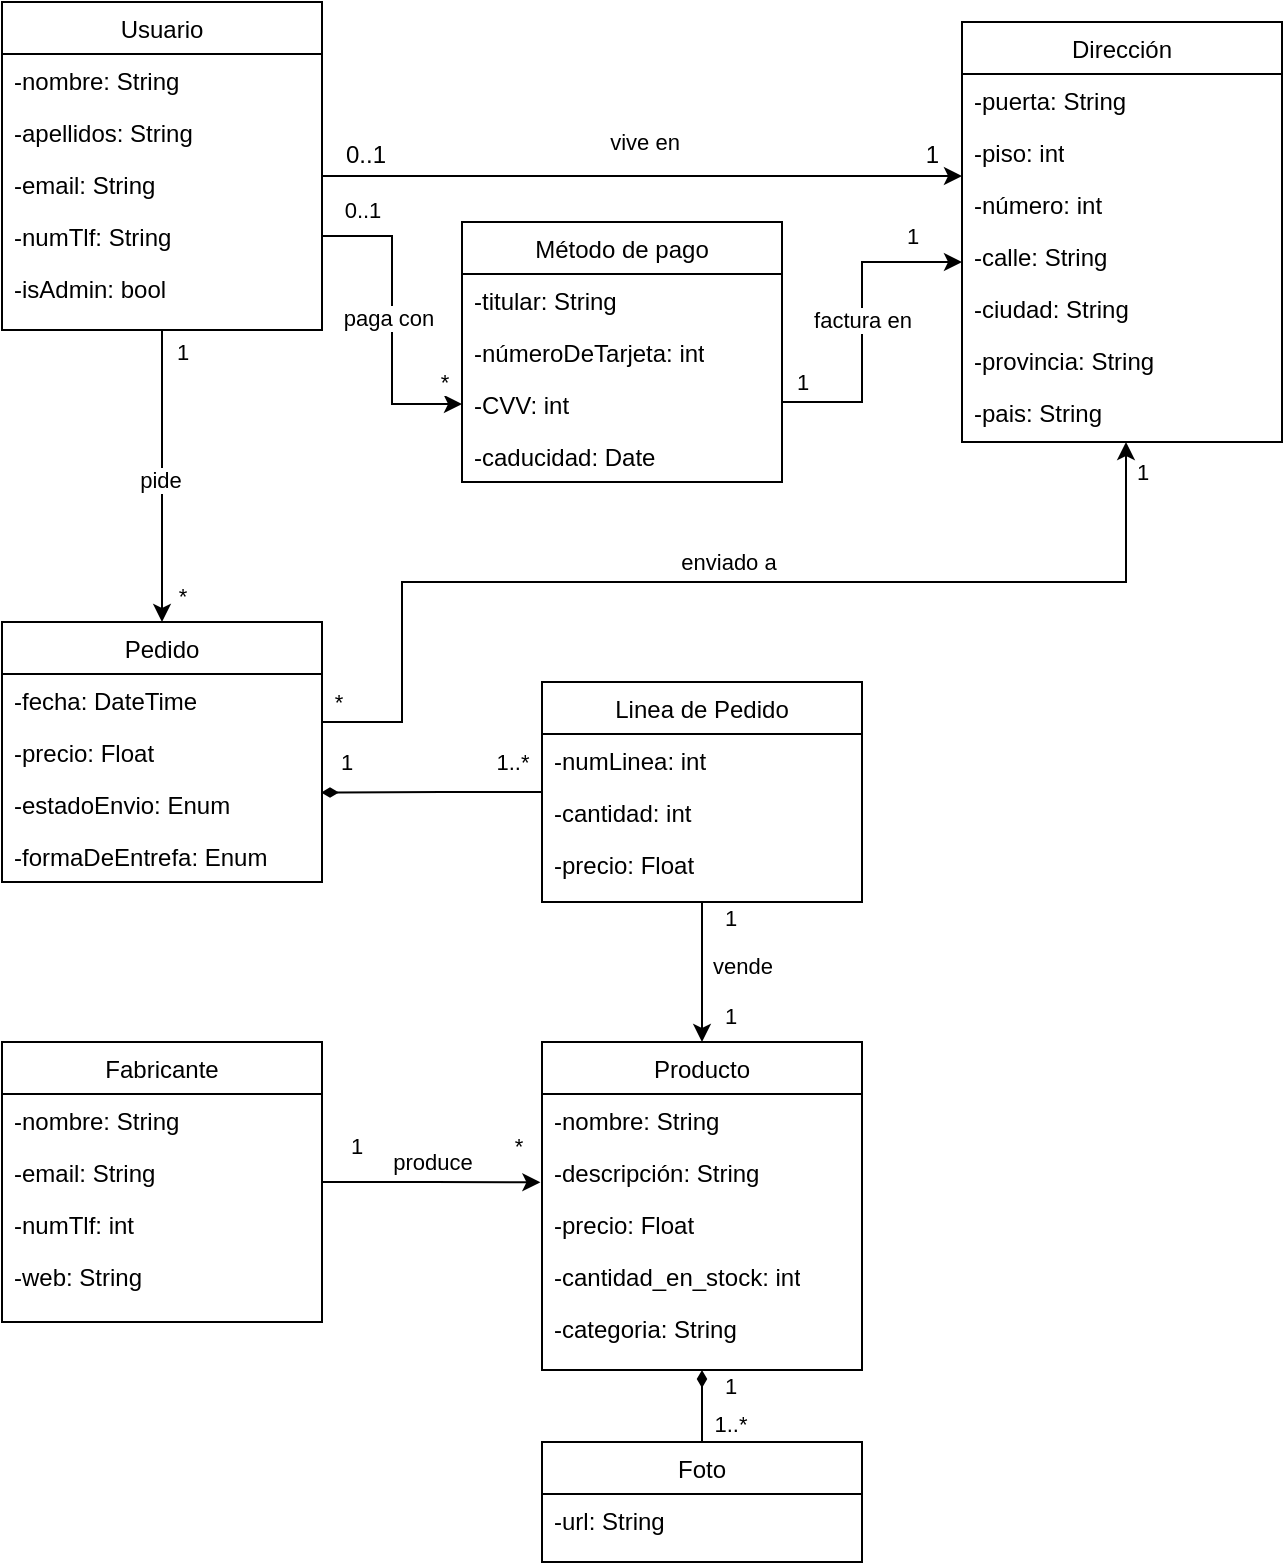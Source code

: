 <mxfile version="24.8.4">
  <diagram id="C5RBs43oDa-KdzZeNtuy" name="Page-1">
    <mxGraphModel dx="687" dy="1186" grid="1" gridSize="10" guides="1" tooltips="1" connect="1" arrows="1" fold="1" page="1" pageScale="1" pageWidth="827" pageHeight="1169" math="0" shadow="0">
      <root>
        <mxCell id="WIyWlLk6GJQsqaUBKTNV-0" />
        <mxCell id="WIyWlLk6GJQsqaUBKTNV-1" parent="WIyWlLk6GJQsqaUBKTNV-0" />
        <mxCell id="gXAIYLM7ONNMTptUoU4Z-79" style="edgeStyle=orthogonalEdgeStyle;rounded=0;orthogonalLoop=1;jettySize=auto;html=1;entryX=0.5;entryY=0;entryDx=0;entryDy=0;" edge="1" parent="WIyWlLk6GJQsqaUBKTNV-1" source="zkfFHV4jXpPFQw0GAbJ--0" target="gXAIYLM7ONNMTptUoU4Z-48">
          <mxGeometry relative="1" as="geometry" />
        </mxCell>
        <mxCell id="gXAIYLM7ONNMTptUoU4Z-80" value="1" style="edgeLabel;html=1;align=center;verticalAlign=middle;resizable=0;points=[];" vertex="1" connectable="0" parent="gXAIYLM7ONNMTptUoU4Z-79">
          <mxGeometry x="-0.845" y="-1" relative="1" as="geometry">
            <mxPoint x="11" y="-1" as="offset" />
          </mxGeometry>
        </mxCell>
        <mxCell id="gXAIYLM7ONNMTptUoU4Z-81" value="*" style="edgeLabel;html=1;align=center;verticalAlign=middle;resizable=0;points=[];" vertex="1" connectable="0" parent="gXAIYLM7ONNMTptUoU4Z-79">
          <mxGeometry x="0.822" relative="1" as="geometry">
            <mxPoint x="10" as="offset" />
          </mxGeometry>
        </mxCell>
        <mxCell id="gXAIYLM7ONNMTptUoU4Z-82" value="pide" style="edgeLabel;html=1;align=center;verticalAlign=middle;resizable=0;points=[];" vertex="1" connectable="0" parent="gXAIYLM7ONNMTptUoU4Z-79">
          <mxGeometry x="0.023" relative="1" as="geometry">
            <mxPoint x="-1" as="offset" />
          </mxGeometry>
        </mxCell>
        <mxCell id="zkfFHV4jXpPFQw0GAbJ--0" value="Usuario" style="swimlane;fontStyle=0;align=center;verticalAlign=top;childLayout=stackLayout;horizontal=1;startSize=26;horizontalStack=0;resizeParent=1;resizeLast=0;collapsible=1;marginBottom=0;rounded=0;shadow=0;strokeWidth=1;" parent="WIyWlLk6GJQsqaUBKTNV-1" vertex="1">
          <mxGeometry x="50" y="100" width="160" height="164" as="geometry">
            <mxRectangle x="230" y="140" width="160" height="26" as="alternateBounds" />
          </mxGeometry>
        </mxCell>
        <mxCell id="zkfFHV4jXpPFQw0GAbJ--1" value="-nombre: String" style="text;align=left;verticalAlign=top;spacingLeft=4;spacingRight=4;overflow=hidden;rotatable=0;points=[[0,0.5],[1,0.5]];portConstraint=eastwest;" parent="zkfFHV4jXpPFQw0GAbJ--0" vertex="1">
          <mxGeometry y="26" width="160" height="26" as="geometry" />
        </mxCell>
        <mxCell id="zkfFHV4jXpPFQw0GAbJ--2" value="-apellidos: String" style="text;align=left;verticalAlign=top;spacingLeft=4;spacingRight=4;overflow=hidden;rotatable=0;points=[[0,0.5],[1,0.5]];portConstraint=eastwest;rounded=0;shadow=0;html=0;" parent="zkfFHV4jXpPFQw0GAbJ--0" vertex="1">
          <mxGeometry y="52" width="160" height="26" as="geometry" />
        </mxCell>
        <mxCell id="zkfFHV4jXpPFQw0GAbJ--3" value="-email: String" style="text;align=left;verticalAlign=top;spacingLeft=4;spacingRight=4;overflow=hidden;rotatable=0;points=[[0,0.5],[1,0.5]];portConstraint=eastwest;rounded=0;shadow=0;html=0;" parent="zkfFHV4jXpPFQw0GAbJ--0" vertex="1">
          <mxGeometry y="78" width="160" height="26" as="geometry" />
        </mxCell>
        <mxCell id="gXAIYLM7ONNMTptUoU4Z-1" value="-numTlf: String" style="text;strokeColor=none;fillColor=none;align=left;verticalAlign=top;spacingLeft=4;spacingRight=4;overflow=hidden;rotatable=0;points=[[0,0.5],[1,0.5]];portConstraint=eastwest;whiteSpace=wrap;html=1;" vertex="1" parent="zkfFHV4jXpPFQw0GAbJ--0">
          <mxGeometry y="104" width="160" height="26" as="geometry" />
        </mxCell>
        <mxCell id="gXAIYLM7ONNMTptUoU4Z-5" value="-isAdmin: bool" style="text;strokeColor=none;fillColor=none;align=left;verticalAlign=top;spacingLeft=4;spacingRight=4;overflow=hidden;rotatable=0;points=[[0,0.5],[1,0.5]];portConstraint=eastwest;whiteSpace=wrap;html=1;" vertex="1" parent="zkfFHV4jXpPFQw0GAbJ--0">
          <mxGeometry y="130" width="160" height="26" as="geometry" />
        </mxCell>
        <mxCell id="zkfFHV4jXpPFQw0GAbJ--6" value="Producto" style="swimlane;fontStyle=0;align=center;verticalAlign=top;childLayout=stackLayout;horizontal=1;startSize=26;horizontalStack=0;resizeParent=1;resizeLast=0;collapsible=1;marginBottom=0;rounded=0;shadow=0;strokeWidth=1;" parent="WIyWlLk6GJQsqaUBKTNV-1" vertex="1">
          <mxGeometry x="320" y="620" width="160" height="164" as="geometry">
            <mxRectangle x="130" y="380" width="160" height="26" as="alternateBounds" />
          </mxGeometry>
        </mxCell>
        <mxCell id="zkfFHV4jXpPFQw0GAbJ--7" value="-nombre: String" style="text;align=left;verticalAlign=top;spacingLeft=4;spacingRight=4;overflow=hidden;rotatable=0;points=[[0,0.5],[1,0.5]];portConstraint=eastwest;" parent="zkfFHV4jXpPFQw0GAbJ--6" vertex="1">
          <mxGeometry y="26" width="160" height="26" as="geometry" />
        </mxCell>
        <mxCell id="zkfFHV4jXpPFQw0GAbJ--8" value="-descripción: String" style="text;align=left;verticalAlign=top;spacingLeft=4;spacingRight=4;overflow=hidden;rotatable=0;points=[[0,0.5],[1,0.5]];portConstraint=eastwest;rounded=0;shadow=0;html=0;" parent="zkfFHV4jXpPFQw0GAbJ--6" vertex="1">
          <mxGeometry y="52" width="160" height="26" as="geometry" />
        </mxCell>
        <mxCell id="gXAIYLM7ONNMTptUoU4Z-24" value="-precio: Float" style="text;strokeColor=none;fillColor=none;align=left;verticalAlign=top;spacingLeft=4;spacingRight=4;overflow=hidden;rotatable=0;points=[[0,0.5],[1,0.5]];portConstraint=eastwest;whiteSpace=wrap;html=1;" vertex="1" parent="zkfFHV4jXpPFQw0GAbJ--6">
          <mxGeometry y="78" width="160" height="26" as="geometry" />
        </mxCell>
        <mxCell id="gXAIYLM7ONNMTptUoU4Z-25" value="-cantidad_en_stock: int" style="text;strokeColor=none;fillColor=none;align=left;verticalAlign=top;spacingLeft=4;spacingRight=4;overflow=hidden;rotatable=0;points=[[0,0.5],[1,0.5]];portConstraint=eastwest;whiteSpace=wrap;html=1;" vertex="1" parent="zkfFHV4jXpPFQw0GAbJ--6">
          <mxGeometry y="104" width="160" height="26" as="geometry" />
        </mxCell>
        <mxCell id="gXAIYLM7ONNMTptUoU4Z-26" value="-categoria: String" style="text;strokeColor=none;fillColor=none;align=left;verticalAlign=top;spacingLeft=4;spacingRight=4;overflow=hidden;rotatable=0;points=[[0,0.5],[1,0.5]];portConstraint=eastwest;whiteSpace=wrap;html=1;" vertex="1" parent="zkfFHV4jXpPFQw0GAbJ--6">
          <mxGeometry y="130" width="160" height="26" as="geometry" />
        </mxCell>
        <mxCell id="zkfFHV4jXpPFQw0GAbJ--17" value="Dirección" style="swimlane;fontStyle=0;align=center;verticalAlign=top;childLayout=stackLayout;horizontal=1;startSize=26;horizontalStack=0;resizeParent=1;resizeLast=0;collapsible=1;marginBottom=0;rounded=0;shadow=0;strokeWidth=1;" parent="WIyWlLk6GJQsqaUBKTNV-1" vertex="1">
          <mxGeometry x="530" y="110" width="160" height="210" as="geometry">
            <mxRectangle x="550" y="140" width="160" height="26" as="alternateBounds" />
          </mxGeometry>
        </mxCell>
        <mxCell id="gXAIYLM7ONNMTptUoU4Z-3" value="-puerta: String" style="text;strokeColor=none;fillColor=none;align=left;verticalAlign=top;spacingLeft=4;spacingRight=4;overflow=hidden;rotatable=0;points=[[0,0.5],[1,0.5]];portConstraint=eastwest;whiteSpace=wrap;html=1;" vertex="1" parent="zkfFHV4jXpPFQw0GAbJ--17">
          <mxGeometry y="26" width="160" height="26" as="geometry" />
        </mxCell>
        <mxCell id="gXAIYLM7ONNMTptUoU4Z-4" value="-piso: int" style="text;strokeColor=none;fillColor=none;align=left;verticalAlign=top;spacingLeft=4;spacingRight=4;overflow=hidden;rotatable=0;points=[[0,0.5],[1,0.5]];portConstraint=eastwest;whiteSpace=wrap;html=1;" vertex="1" parent="zkfFHV4jXpPFQw0GAbJ--17">
          <mxGeometry y="52" width="160" height="26" as="geometry" />
        </mxCell>
        <mxCell id="zkfFHV4jXpPFQw0GAbJ--22" value="-número: int" style="text;align=left;verticalAlign=top;spacingLeft=4;spacingRight=4;overflow=hidden;rotatable=0;points=[[0,0.5],[1,0.5]];portConstraint=eastwest;rounded=0;shadow=0;html=0;" parent="zkfFHV4jXpPFQw0GAbJ--17" vertex="1">
          <mxGeometry y="78" width="160" height="26" as="geometry" />
        </mxCell>
        <mxCell id="zkfFHV4jXpPFQw0GAbJ--18" value="-calle: String" style="text;align=left;verticalAlign=top;spacingLeft=4;spacingRight=4;overflow=hidden;rotatable=0;points=[[0,0.5],[1,0.5]];portConstraint=eastwest;" parent="zkfFHV4jXpPFQw0GAbJ--17" vertex="1">
          <mxGeometry y="104" width="160" height="26" as="geometry" />
        </mxCell>
        <mxCell id="zkfFHV4jXpPFQw0GAbJ--19" value="-ciudad: String" style="text;align=left;verticalAlign=top;spacingLeft=4;spacingRight=4;overflow=hidden;rotatable=0;points=[[0,0.5],[1,0.5]];portConstraint=eastwest;rounded=0;shadow=0;html=0;" parent="zkfFHV4jXpPFQw0GAbJ--17" vertex="1">
          <mxGeometry y="130" width="160" height="26" as="geometry" />
        </mxCell>
        <mxCell id="zkfFHV4jXpPFQw0GAbJ--20" value="-provincia: String" style="text;align=left;verticalAlign=top;spacingLeft=4;spacingRight=4;overflow=hidden;rotatable=0;points=[[0,0.5],[1,0.5]];portConstraint=eastwest;rounded=0;shadow=0;html=0;" parent="zkfFHV4jXpPFQw0GAbJ--17" vertex="1">
          <mxGeometry y="156" width="160" height="26" as="geometry" />
        </mxCell>
        <mxCell id="zkfFHV4jXpPFQw0GAbJ--21" value="-pais: String" style="text;align=left;verticalAlign=top;spacingLeft=4;spacingRight=4;overflow=hidden;rotatable=0;points=[[0,0.5],[1,0.5]];portConstraint=eastwest;rounded=0;shadow=0;html=0;" parent="zkfFHV4jXpPFQw0GAbJ--17" vertex="1">
          <mxGeometry y="182" width="160" height="26" as="geometry" />
        </mxCell>
        <mxCell id="zkfFHV4jXpPFQw0GAbJ--26" value="" style="endArrow=classic;shadow=0;strokeWidth=1;rounded=0;curved=0;endFill=1;edgeStyle=elbowEdgeStyle;elbow=vertical;" parent="WIyWlLk6GJQsqaUBKTNV-1" source="zkfFHV4jXpPFQw0GAbJ--0" target="zkfFHV4jXpPFQw0GAbJ--17" edge="1">
          <mxGeometry x="0.5" y="41" relative="1" as="geometry">
            <mxPoint x="380" y="192" as="sourcePoint" />
            <mxPoint x="540" y="192" as="targetPoint" />
            <mxPoint x="-40" y="32" as="offset" />
          </mxGeometry>
        </mxCell>
        <mxCell id="zkfFHV4jXpPFQw0GAbJ--27" value="0..1" style="resizable=0;align=left;verticalAlign=bottom;labelBackgroundColor=none;fontSize=12;" parent="zkfFHV4jXpPFQw0GAbJ--26" connectable="0" vertex="1">
          <mxGeometry x="-1" relative="1" as="geometry">
            <mxPoint x="10" y="-2" as="offset" />
          </mxGeometry>
        </mxCell>
        <mxCell id="zkfFHV4jXpPFQw0GAbJ--28" value="1" style="resizable=0;align=right;verticalAlign=bottom;labelBackgroundColor=none;fontSize=12;" parent="zkfFHV4jXpPFQw0GAbJ--26" connectable="0" vertex="1">
          <mxGeometry x="1" relative="1" as="geometry">
            <mxPoint x="-10" y="-2" as="offset" />
          </mxGeometry>
        </mxCell>
        <mxCell id="gXAIYLM7ONNMTptUoU4Z-17" value="vive en" style="edgeLabel;html=1;align=center;verticalAlign=middle;resizable=0;points=[];" vertex="1" connectable="0" parent="zkfFHV4jXpPFQw0GAbJ--26">
          <mxGeometry x="0.209" y="-1" relative="1" as="geometry">
            <mxPoint x="-33" y="-18" as="offset" />
          </mxGeometry>
        </mxCell>
        <mxCell id="gXAIYLM7ONNMTptUoU4Z-37" style="edgeStyle=orthogonalEdgeStyle;rounded=0;orthogonalLoop=1;jettySize=auto;html=1;" edge="1" parent="WIyWlLk6GJQsqaUBKTNV-1" source="gXAIYLM7ONNMTptUoU4Z-6">
          <mxGeometry relative="1" as="geometry">
            <mxPoint x="530" y="230" as="targetPoint" />
            <Array as="points">
              <mxPoint x="480" y="300" />
              <mxPoint x="480" y="230" />
              <mxPoint x="530" y="230" />
            </Array>
          </mxGeometry>
        </mxCell>
        <mxCell id="gXAIYLM7ONNMTptUoU4Z-38" value="factura en " style="edgeLabel;html=1;align=center;verticalAlign=middle;resizable=0;points=[];" vertex="1" connectable="0" parent="gXAIYLM7ONNMTptUoU4Z-37">
          <mxGeometry x="0.01" relative="1" as="geometry">
            <mxPoint as="offset" />
          </mxGeometry>
        </mxCell>
        <mxCell id="gXAIYLM7ONNMTptUoU4Z-40" value="1" style="edgeLabel;html=1;align=center;verticalAlign=middle;resizable=0;points=[];" vertex="1" connectable="0" parent="gXAIYLM7ONNMTptUoU4Z-37">
          <mxGeometry x="0.777" y="-3" relative="1" as="geometry">
            <mxPoint x="-7" y="-16" as="offset" />
          </mxGeometry>
        </mxCell>
        <mxCell id="gXAIYLM7ONNMTptUoU4Z-41" value="1" style="edgeLabel;html=1;align=center;verticalAlign=middle;resizable=0;points=[];" vertex="1" connectable="0" parent="gXAIYLM7ONNMTptUoU4Z-37">
          <mxGeometry x="-0.876" relative="1" as="geometry">
            <mxPoint y="-10" as="offset" />
          </mxGeometry>
        </mxCell>
        <mxCell id="gXAIYLM7ONNMTptUoU4Z-6" value="Método de pago" style="swimlane;fontStyle=0;align=center;verticalAlign=top;childLayout=stackLayout;horizontal=1;startSize=26;horizontalStack=0;resizeParent=1;resizeLast=0;collapsible=1;marginBottom=0;rounded=0;shadow=0;strokeWidth=1;" vertex="1" parent="WIyWlLk6GJQsqaUBKTNV-1">
          <mxGeometry x="280" y="210" width="160" height="130" as="geometry">
            <mxRectangle x="550" y="140" width="160" height="26" as="alternateBounds" />
          </mxGeometry>
        </mxCell>
        <mxCell id="gXAIYLM7ONNMTptUoU4Z-7" value="-titular: String" style="text;strokeColor=none;fillColor=none;align=left;verticalAlign=top;spacingLeft=4;spacingRight=4;overflow=hidden;rotatable=0;points=[[0,0.5],[1,0.5]];portConstraint=eastwest;whiteSpace=wrap;html=1;" vertex="1" parent="gXAIYLM7ONNMTptUoU4Z-6">
          <mxGeometry y="26" width="160" height="26" as="geometry" />
        </mxCell>
        <mxCell id="gXAIYLM7ONNMTptUoU4Z-8" value="-númeroDeTarjeta: int" style="text;strokeColor=none;fillColor=none;align=left;verticalAlign=top;spacingLeft=4;spacingRight=4;overflow=hidden;rotatable=0;points=[[0,0.5],[1,0.5]];portConstraint=eastwest;whiteSpace=wrap;html=1;" vertex="1" parent="gXAIYLM7ONNMTptUoU4Z-6">
          <mxGeometry y="52" width="160" height="26" as="geometry" />
        </mxCell>
        <mxCell id="gXAIYLM7ONNMTptUoU4Z-10" value="-CVV: int" style="text;align=left;verticalAlign=top;spacingLeft=4;spacingRight=4;overflow=hidden;rotatable=0;points=[[0,0.5],[1,0.5]];portConstraint=eastwest;" vertex="1" parent="gXAIYLM7ONNMTptUoU4Z-6">
          <mxGeometry y="78" width="160" height="26" as="geometry" />
        </mxCell>
        <mxCell id="gXAIYLM7ONNMTptUoU4Z-9" value="-caducidad: Date" style="text;align=left;verticalAlign=top;spacingLeft=4;spacingRight=4;overflow=hidden;rotatable=0;points=[[0,0.5],[1,0.5]];portConstraint=eastwest;rounded=0;shadow=0;html=0;" vertex="1" parent="gXAIYLM7ONNMTptUoU4Z-6">
          <mxGeometry y="104" width="160" height="26" as="geometry" />
        </mxCell>
        <mxCell id="gXAIYLM7ONNMTptUoU4Z-27" value="Fabricante" style="swimlane;fontStyle=0;align=center;verticalAlign=top;childLayout=stackLayout;horizontal=1;startSize=26;horizontalStack=0;resizeParent=1;resizeLast=0;collapsible=1;marginBottom=0;rounded=0;shadow=0;strokeWidth=1;" vertex="1" parent="WIyWlLk6GJQsqaUBKTNV-1">
          <mxGeometry x="50" y="620" width="160" height="140" as="geometry">
            <mxRectangle x="130" y="380" width="160" height="26" as="alternateBounds" />
          </mxGeometry>
        </mxCell>
        <mxCell id="gXAIYLM7ONNMTptUoU4Z-28" value="-nombre: String" style="text;align=left;verticalAlign=top;spacingLeft=4;spacingRight=4;overflow=hidden;rotatable=0;points=[[0,0.5],[1,0.5]];portConstraint=eastwest;" vertex="1" parent="gXAIYLM7ONNMTptUoU4Z-27">
          <mxGeometry y="26" width="160" height="26" as="geometry" />
        </mxCell>
        <mxCell id="gXAIYLM7ONNMTptUoU4Z-29" value="-email: String" style="text;align=left;verticalAlign=top;spacingLeft=4;spacingRight=4;overflow=hidden;rotatable=0;points=[[0,0.5],[1,0.5]];portConstraint=eastwest;rounded=0;shadow=0;html=0;" vertex="1" parent="gXAIYLM7ONNMTptUoU4Z-27">
          <mxGeometry y="52" width="160" height="26" as="geometry" />
        </mxCell>
        <mxCell id="gXAIYLM7ONNMTptUoU4Z-31" value="-numTlf: int" style="text;strokeColor=none;fillColor=none;align=left;verticalAlign=top;spacingLeft=4;spacingRight=4;overflow=hidden;rotatable=0;points=[[0,0.5],[1,0.5]];portConstraint=eastwest;whiteSpace=wrap;html=1;" vertex="1" parent="gXAIYLM7ONNMTptUoU4Z-27">
          <mxGeometry y="78" width="160" height="26" as="geometry" />
        </mxCell>
        <mxCell id="gXAIYLM7ONNMTptUoU4Z-30" value="-web: String" style="text;strokeColor=none;fillColor=none;align=left;verticalAlign=top;spacingLeft=4;spacingRight=4;overflow=hidden;rotatable=0;points=[[0,0.5],[1,0.5]];portConstraint=eastwest;whiteSpace=wrap;html=1;" vertex="1" parent="gXAIYLM7ONNMTptUoU4Z-27">
          <mxGeometry y="104" width="160" height="26" as="geometry" />
        </mxCell>
        <mxCell id="gXAIYLM7ONNMTptUoU4Z-33" style="edgeStyle=orthogonalEdgeStyle;rounded=0;orthogonalLoop=1;jettySize=auto;html=1;entryX=0;entryY=0.5;entryDx=0;entryDy=0;" edge="1" parent="WIyWlLk6GJQsqaUBKTNV-1" source="gXAIYLM7ONNMTptUoU4Z-1" target="gXAIYLM7ONNMTptUoU4Z-10">
          <mxGeometry relative="1" as="geometry" />
        </mxCell>
        <mxCell id="gXAIYLM7ONNMTptUoU4Z-34" value="0..1" style="edgeLabel;html=1;align=center;verticalAlign=middle;resizable=0;points=[];" vertex="1" connectable="0" parent="gXAIYLM7ONNMTptUoU4Z-33">
          <mxGeometry x="-0.93" relative="1" as="geometry">
            <mxPoint x="14" y="-13" as="offset" />
          </mxGeometry>
        </mxCell>
        <mxCell id="gXAIYLM7ONNMTptUoU4Z-35" value="*" style="edgeLabel;html=1;align=center;verticalAlign=middle;resizable=0;points=[];" vertex="1" connectable="0" parent="gXAIYLM7ONNMTptUoU4Z-33">
          <mxGeometry x="0.938" y="1" relative="1" as="geometry">
            <mxPoint x="-4" y="-10" as="offset" />
          </mxGeometry>
        </mxCell>
        <mxCell id="gXAIYLM7ONNMTptUoU4Z-36" value="paga con" style="edgeLabel;html=1;align=center;verticalAlign=middle;resizable=0;points=[];" vertex="1" connectable="0" parent="gXAIYLM7ONNMTptUoU4Z-33">
          <mxGeometry x="-0.012" y="-2" relative="1" as="geometry">
            <mxPoint as="offset" />
          </mxGeometry>
        </mxCell>
        <mxCell id="gXAIYLM7ONNMTptUoU4Z-42" style="edgeStyle=orthogonalEdgeStyle;rounded=0;orthogonalLoop=1;jettySize=auto;html=1;entryX=-0.005;entryY=0.698;entryDx=0;entryDy=0;entryPerimeter=0;" edge="1" parent="WIyWlLk6GJQsqaUBKTNV-1" source="gXAIYLM7ONNMTptUoU4Z-27" target="zkfFHV4jXpPFQw0GAbJ--8">
          <mxGeometry relative="1" as="geometry">
            <mxPoint x="300" y="690" as="targetPoint" />
          </mxGeometry>
        </mxCell>
        <mxCell id="gXAIYLM7ONNMTptUoU4Z-43" value="1" style="edgeLabel;html=1;align=center;verticalAlign=middle;resizable=0;points=[];" vertex="1" connectable="0" parent="gXAIYLM7ONNMTptUoU4Z-42">
          <mxGeometry x="-0.702" relative="1" as="geometry">
            <mxPoint y="-18" as="offset" />
          </mxGeometry>
        </mxCell>
        <mxCell id="gXAIYLM7ONNMTptUoU4Z-44" value="*" style="edgeLabel;html=1;align=center;verticalAlign=middle;resizable=0;points=[];" vertex="1" connectable="0" parent="gXAIYLM7ONNMTptUoU4Z-42">
          <mxGeometry x="0.798" y="2" relative="1" as="geometry">
            <mxPoint x="-1" y="-16" as="offset" />
          </mxGeometry>
        </mxCell>
        <mxCell id="gXAIYLM7ONNMTptUoU4Z-45" value="produce" style="edgeLabel;html=1;align=center;verticalAlign=middle;resizable=0;points=[];" vertex="1" connectable="0" parent="gXAIYLM7ONNMTptUoU4Z-42">
          <mxGeometry x="0.01" relative="1" as="geometry">
            <mxPoint y="-10" as="offset" />
          </mxGeometry>
        </mxCell>
        <mxCell id="gXAIYLM7ONNMTptUoU4Z-48" value="Pedido" style="swimlane;fontStyle=0;align=center;verticalAlign=top;childLayout=stackLayout;horizontal=1;startSize=26;horizontalStack=0;resizeParent=1;resizeLast=0;collapsible=1;marginBottom=0;rounded=0;shadow=0;strokeWidth=1;" vertex="1" parent="WIyWlLk6GJQsqaUBKTNV-1">
          <mxGeometry x="50" y="410" width="160" height="130" as="geometry">
            <mxRectangle x="130" y="380" width="160" height="26" as="alternateBounds" />
          </mxGeometry>
        </mxCell>
        <mxCell id="gXAIYLM7ONNMTptUoU4Z-49" value="-fecha: DateTime" style="text;align=left;verticalAlign=top;spacingLeft=4;spacingRight=4;overflow=hidden;rotatable=0;points=[[0,0.5],[1,0.5]];portConstraint=eastwest;" vertex="1" parent="gXAIYLM7ONNMTptUoU4Z-48">
          <mxGeometry y="26" width="160" height="26" as="geometry" />
        </mxCell>
        <mxCell id="gXAIYLM7ONNMTptUoU4Z-62" value="-precio: Float" style="text;strokeColor=none;fillColor=none;align=left;verticalAlign=top;spacingLeft=4;spacingRight=4;overflow=hidden;rotatable=0;points=[[0,0.5],[1,0.5]];portConstraint=eastwest;whiteSpace=wrap;html=1;" vertex="1" parent="gXAIYLM7ONNMTptUoU4Z-48">
          <mxGeometry y="52" width="160" height="26" as="geometry" />
        </mxCell>
        <mxCell id="gXAIYLM7ONNMTptUoU4Z-50" value="-estadoEnvio: Enum" style="text;align=left;verticalAlign=top;spacingLeft=4;spacingRight=4;overflow=hidden;rotatable=0;points=[[0,0.5],[1,0.5]];portConstraint=eastwest;rounded=0;shadow=0;html=0;" vertex="1" parent="gXAIYLM7ONNMTptUoU4Z-48">
          <mxGeometry y="78" width="160" height="26" as="geometry" />
        </mxCell>
        <mxCell id="gXAIYLM7ONNMTptUoU4Z-51" value="-formaDeEntrefa: Enum" style="text;strokeColor=none;fillColor=none;align=left;verticalAlign=top;spacingLeft=4;spacingRight=4;overflow=hidden;rotatable=0;points=[[0,0.5],[1,0.5]];portConstraint=eastwest;whiteSpace=wrap;html=1;" vertex="1" parent="gXAIYLM7ONNMTptUoU4Z-48">
          <mxGeometry y="104" width="160" height="26" as="geometry" />
        </mxCell>
        <mxCell id="gXAIYLM7ONNMTptUoU4Z-73" style="edgeStyle=orthogonalEdgeStyle;rounded=0;orthogonalLoop=1;jettySize=auto;html=1;entryX=0.5;entryY=0;entryDx=0;entryDy=0;" edge="1" parent="WIyWlLk6GJQsqaUBKTNV-1" source="gXAIYLM7ONNMTptUoU4Z-53" target="zkfFHV4jXpPFQw0GAbJ--6">
          <mxGeometry relative="1" as="geometry" />
        </mxCell>
        <mxCell id="gXAIYLM7ONNMTptUoU4Z-74" value="vende" style="edgeLabel;html=1;align=center;verticalAlign=middle;resizable=0;points=[];" vertex="1" connectable="0" parent="gXAIYLM7ONNMTptUoU4Z-73">
          <mxGeometry x="-0.104" y="1" relative="1" as="geometry">
            <mxPoint x="19" as="offset" />
          </mxGeometry>
        </mxCell>
        <mxCell id="gXAIYLM7ONNMTptUoU4Z-75" value="1" style="edgeLabel;html=1;align=center;verticalAlign=middle;resizable=0;points=[];" vertex="1" connectable="0" parent="gXAIYLM7ONNMTptUoU4Z-73">
          <mxGeometry x="-0.77" y="3" relative="1" as="geometry">
            <mxPoint x="11" as="offset" />
          </mxGeometry>
        </mxCell>
        <mxCell id="gXAIYLM7ONNMTptUoU4Z-76" value="1" style="edgeLabel;html=1;align=center;verticalAlign=middle;resizable=0;points=[];" vertex="1" connectable="0" parent="gXAIYLM7ONNMTptUoU4Z-73">
          <mxGeometry x="0.415" relative="1" as="geometry">
            <mxPoint x="14" y="7" as="offset" />
          </mxGeometry>
        </mxCell>
        <mxCell id="gXAIYLM7ONNMTptUoU4Z-53" value="Linea de Pedido" style="swimlane;fontStyle=0;align=center;verticalAlign=top;childLayout=stackLayout;horizontal=1;startSize=26;horizontalStack=0;resizeParent=1;resizeLast=0;collapsible=1;marginBottom=0;rounded=0;shadow=0;strokeWidth=1;" vertex="1" parent="WIyWlLk6GJQsqaUBKTNV-1">
          <mxGeometry x="320" y="440" width="160" height="110" as="geometry">
            <mxRectangle x="130" y="380" width="160" height="26" as="alternateBounds" />
          </mxGeometry>
        </mxCell>
        <mxCell id="gXAIYLM7ONNMTptUoU4Z-54" value="-numLinea: int" style="text;align=left;verticalAlign=top;spacingLeft=4;spacingRight=4;overflow=hidden;rotatable=0;points=[[0,0.5],[1,0.5]];portConstraint=eastwest;" vertex="1" parent="gXAIYLM7ONNMTptUoU4Z-53">
          <mxGeometry y="26" width="160" height="26" as="geometry" />
        </mxCell>
        <mxCell id="gXAIYLM7ONNMTptUoU4Z-55" value="-cantidad: int" style="text;align=left;verticalAlign=top;spacingLeft=4;spacingRight=4;overflow=hidden;rotatable=0;points=[[0,0.5],[1,0.5]];portConstraint=eastwest;rounded=0;shadow=0;html=0;" vertex="1" parent="gXAIYLM7ONNMTptUoU4Z-53">
          <mxGeometry y="52" width="160" height="26" as="geometry" />
        </mxCell>
        <mxCell id="gXAIYLM7ONNMTptUoU4Z-56" value="-precio: Float" style="text;strokeColor=none;fillColor=none;align=left;verticalAlign=top;spacingLeft=4;spacingRight=4;overflow=hidden;rotatable=0;points=[[0,0.5],[1,0.5]];portConstraint=eastwest;whiteSpace=wrap;html=1;" vertex="1" parent="gXAIYLM7ONNMTptUoU4Z-53">
          <mxGeometry y="78" width="160" height="26" as="geometry" />
        </mxCell>
        <mxCell id="gXAIYLM7ONNMTptUoU4Z-60" style="edgeStyle=orthogonalEdgeStyle;rounded=0;orthogonalLoop=1;jettySize=auto;html=1;endArrow=diamondThin;endFill=1;entryX=0.997;entryY=0.28;entryDx=0;entryDy=0;entryPerimeter=0;" edge="1" parent="WIyWlLk6GJQsqaUBKTNV-1" source="gXAIYLM7ONNMTptUoU4Z-53" target="gXAIYLM7ONNMTptUoU4Z-50">
          <mxGeometry relative="1" as="geometry">
            <mxPoint x="215" y="475" as="targetPoint" />
            <Array as="points">
              <mxPoint x="270" y="495" />
              <mxPoint x="270" y="495" />
            </Array>
          </mxGeometry>
        </mxCell>
        <mxCell id="gXAIYLM7ONNMTptUoU4Z-61" value="1..*" style="edgeLabel;html=1;align=center;verticalAlign=middle;resizable=0;points=[];" vertex="1" connectable="0" parent="gXAIYLM7ONNMTptUoU4Z-60">
          <mxGeometry x="-0.856" relative="1" as="geometry">
            <mxPoint x="-7" y="-15" as="offset" />
          </mxGeometry>
        </mxCell>
        <mxCell id="gXAIYLM7ONNMTptUoU4Z-77" value="1" style="edgeLabel;html=1;align=center;verticalAlign=middle;resizable=0;points=[];" vertex="1" connectable="0" parent="gXAIYLM7ONNMTptUoU4Z-60">
          <mxGeometry x="0.787" y="-1" relative="1" as="geometry">
            <mxPoint y="-14" as="offset" />
          </mxGeometry>
        </mxCell>
        <mxCell id="gXAIYLM7ONNMTptUoU4Z-63" value="Foto" style="swimlane;fontStyle=0;align=center;verticalAlign=top;childLayout=stackLayout;horizontal=1;startSize=26;horizontalStack=0;resizeParent=1;resizeLast=0;collapsible=1;marginBottom=0;rounded=0;shadow=0;strokeWidth=1;" vertex="1" parent="WIyWlLk6GJQsqaUBKTNV-1">
          <mxGeometry x="320" y="820" width="160" height="60" as="geometry">
            <mxRectangle x="130" y="380" width="160" height="26" as="alternateBounds" />
          </mxGeometry>
        </mxCell>
        <mxCell id="gXAIYLM7ONNMTptUoU4Z-64" value="-url: String" style="text;align=left;verticalAlign=top;spacingLeft=4;spacingRight=4;overflow=hidden;rotatable=0;points=[[0,0.5],[1,0.5]];portConstraint=eastwest;" vertex="1" parent="gXAIYLM7ONNMTptUoU4Z-63">
          <mxGeometry y="26" width="160" height="26" as="geometry" />
        </mxCell>
        <mxCell id="gXAIYLM7ONNMTptUoU4Z-69" style="edgeStyle=orthogonalEdgeStyle;rounded=0;orthogonalLoop=1;jettySize=auto;html=1;entryX=0.5;entryY=0;entryDx=0;entryDy=0;endArrow=none;endFill=0;startArrow=diamondThin;startFill=1;targetPerimeterSpacing=0;" edge="1" parent="WIyWlLk6GJQsqaUBKTNV-1" target="gXAIYLM7ONNMTptUoU4Z-63">
          <mxGeometry relative="1" as="geometry">
            <mxPoint x="400" y="784" as="sourcePoint" />
            <Array as="points">
              <mxPoint x="400" y="810" />
              <mxPoint x="400" y="810" />
            </Array>
          </mxGeometry>
        </mxCell>
        <mxCell id="gXAIYLM7ONNMTptUoU4Z-71" value="1..*" style="edgeLabel;html=1;align=center;verticalAlign=middle;resizable=0;points=[];" vertex="1" connectable="0" parent="gXAIYLM7ONNMTptUoU4Z-69">
          <mxGeometry x="0.791" y="-1" relative="1" as="geometry">
            <mxPoint x="15" y="-5" as="offset" />
          </mxGeometry>
        </mxCell>
        <mxCell id="gXAIYLM7ONNMTptUoU4Z-72" value="1" style="edgeLabel;html=1;align=center;verticalAlign=middle;resizable=0;points=[];" vertex="1" connectable="0" parent="gXAIYLM7ONNMTptUoU4Z-69">
          <mxGeometry x="-0.774" y="1" relative="1" as="geometry">
            <mxPoint x="13" y="4" as="offset" />
          </mxGeometry>
        </mxCell>
        <mxCell id="gXAIYLM7ONNMTptUoU4Z-84" style="edgeStyle=orthogonalEdgeStyle;rounded=0;orthogonalLoop=1;jettySize=auto;html=1;" edge="1" parent="WIyWlLk6GJQsqaUBKTNV-1" source="gXAIYLM7ONNMTptUoU4Z-48">
          <mxGeometry relative="1" as="geometry">
            <mxPoint x="612" y="320" as="targetPoint" />
            <Array as="points">
              <mxPoint x="250" y="460" />
              <mxPoint x="250" y="390" />
              <mxPoint x="612" y="390" />
            </Array>
          </mxGeometry>
        </mxCell>
        <mxCell id="gXAIYLM7ONNMTptUoU4Z-85" value="enviado a" style="edgeLabel;html=1;align=center;verticalAlign=middle;resizable=0;points=[];" vertex="1" connectable="0" parent="gXAIYLM7ONNMTptUoU4Z-84">
          <mxGeometry x="0.008" relative="1" as="geometry">
            <mxPoint y="-10" as="offset" />
          </mxGeometry>
        </mxCell>
        <mxCell id="gXAIYLM7ONNMTptUoU4Z-86" value="*" style="edgeLabel;html=1;align=center;verticalAlign=middle;resizable=0;points=[];" vertex="1" connectable="0" parent="gXAIYLM7ONNMTptUoU4Z-84">
          <mxGeometry x="-0.97" relative="1" as="geometry">
            <mxPoint y="-10" as="offset" />
          </mxGeometry>
        </mxCell>
        <mxCell id="gXAIYLM7ONNMTptUoU4Z-87" value="1" style="edgeLabel;html=1;align=center;verticalAlign=middle;resizable=0;points=[];" vertex="1" connectable="0" parent="gXAIYLM7ONNMTptUoU4Z-84">
          <mxGeometry x="0.947" y="-3" relative="1" as="geometry">
            <mxPoint x="5" as="offset" />
          </mxGeometry>
        </mxCell>
      </root>
    </mxGraphModel>
  </diagram>
</mxfile>
